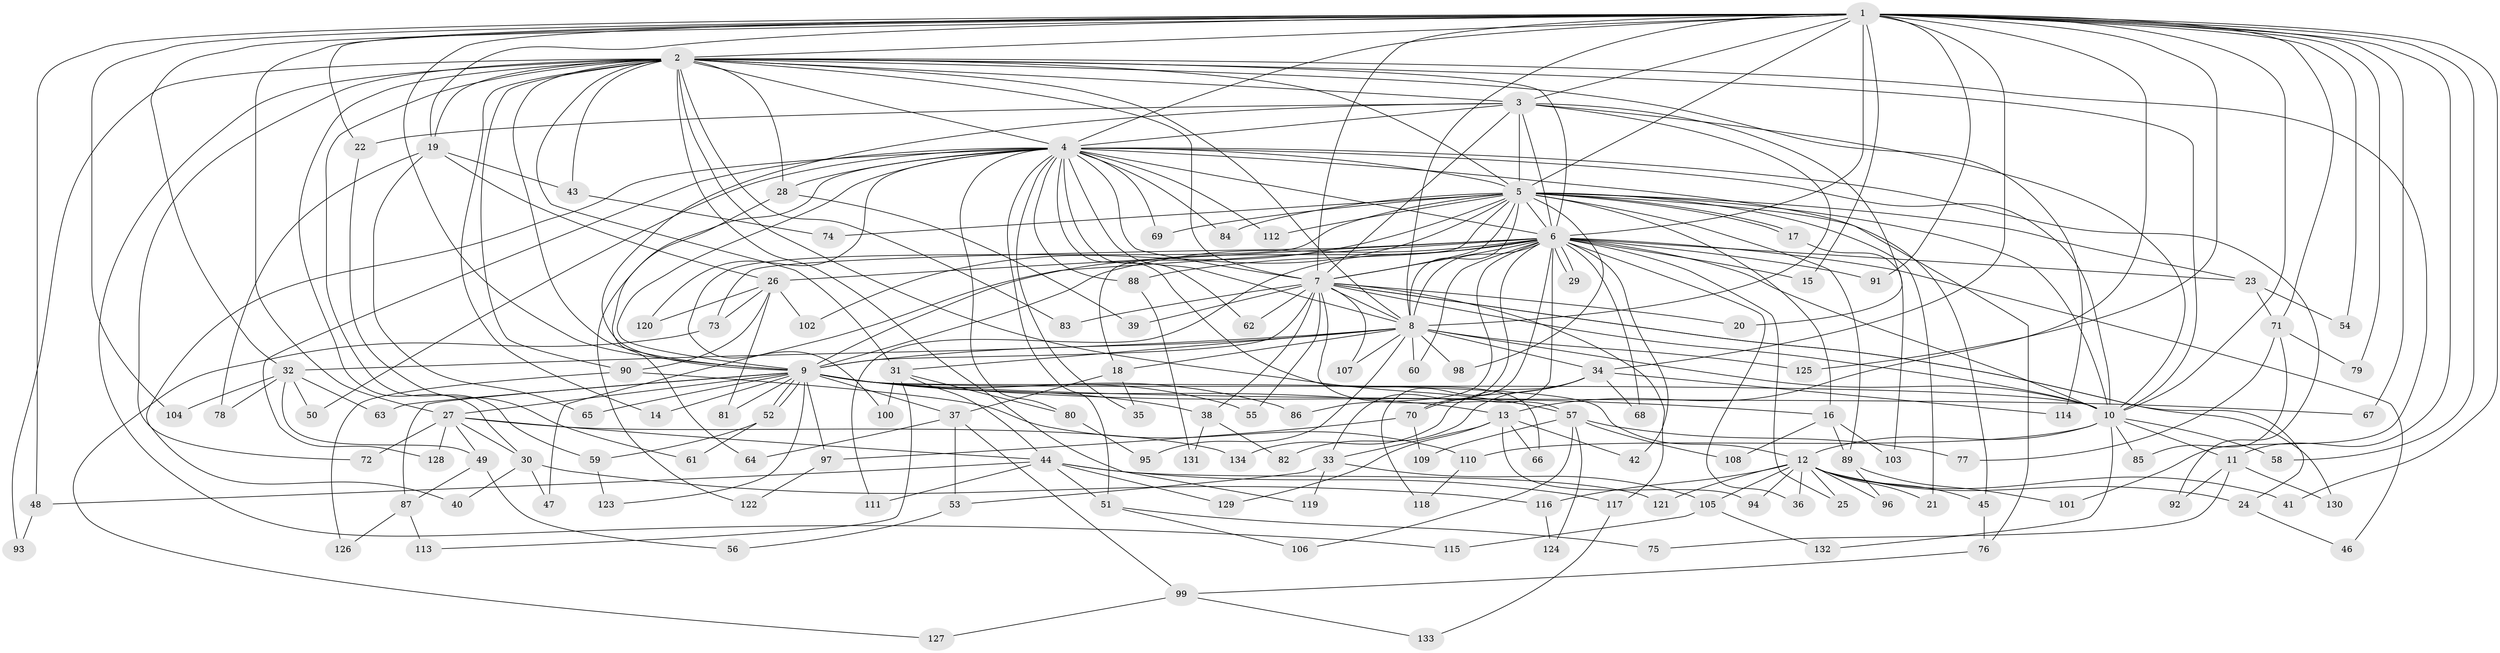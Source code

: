 // Generated by graph-tools (version 1.1) at 2025/49/03/09/25 03:49:42]
// undirected, 134 vertices, 293 edges
graph export_dot {
graph [start="1"]
  node [color=gray90,style=filled];
  1;
  2;
  3;
  4;
  5;
  6;
  7;
  8;
  9;
  10;
  11;
  12;
  13;
  14;
  15;
  16;
  17;
  18;
  19;
  20;
  21;
  22;
  23;
  24;
  25;
  26;
  27;
  28;
  29;
  30;
  31;
  32;
  33;
  34;
  35;
  36;
  37;
  38;
  39;
  40;
  41;
  42;
  43;
  44;
  45;
  46;
  47;
  48;
  49;
  50;
  51;
  52;
  53;
  54;
  55;
  56;
  57;
  58;
  59;
  60;
  61;
  62;
  63;
  64;
  65;
  66;
  67;
  68;
  69;
  70;
  71;
  72;
  73;
  74;
  75;
  76;
  77;
  78;
  79;
  80;
  81;
  82;
  83;
  84;
  85;
  86;
  87;
  88;
  89;
  90;
  91;
  92;
  93;
  94;
  95;
  96;
  97;
  98;
  99;
  100;
  101;
  102;
  103;
  104;
  105;
  106;
  107;
  108;
  109;
  110;
  111;
  112;
  113;
  114;
  115;
  116;
  117;
  118;
  119;
  120;
  121;
  122;
  123;
  124;
  125;
  126;
  127;
  128;
  129;
  130;
  131;
  132;
  133;
  134;
  1 -- 2;
  1 -- 3;
  1 -- 4;
  1 -- 5;
  1 -- 6;
  1 -- 7;
  1 -- 8;
  1 -- 9;
  1 -- 10;
  1 -- 11;
  1 -- 13;
  1 -- 15;
  1 -- 19;
  1 -- 22;
  1 -- 27;
  1 -- 32;
  1 -- 34;
  1 -- 41;
  1 -- 48;
  1 -- 54;
  1 -- 58;
  1 -- 67;
  1 -- 71;
  1 -- 79;
  1 -- 91;
  1 -- 104;
  1 -- 125;
  2 -- 3;
  2 -- 4;
  2 -- 5;
  2 -- 6;
  2 -- 7;
  2 -- 8;
  2 -- 9;
  2 -- 10;
  2 -- 14;
  2 -- 19;
  2 -- 28;
  2 -- 30;
  2 -- 31;
  2 -- 43;
  2 -- 57;
  2 -- 59;
  2 -- 72;
  2 -- 83;
  2 -- 90;
  2 -- 93;
  2 -- 101;
  2 -- 114;
  2 -- 115;
  2 -- 119;
  3 -- 4;
  3 -- 5;
  3 -- 6;
  3 -- 7;
  3 -- 8;
  3 -- 9;
  3 -- 10;
  3 -- 20;
  3 -- 22;
  4 -- 5;
  4 -- 6;
  4 -- 7;
  4 -- 8;
  4 -- 9;
  4 -- 10;
  4 -- 28;
  4 -- 35;
  4 -- 40;
  4 -- 45;
  4 -- 50;
  4 -- 51;
  4 -- 62;
  4 -- 66;
  4 -- 69;
  4 -- 80;
  4 -- 84;
  4 -- 88;
  4 -- 92;
  4 -- 112;
  4 -- 120;
  4 -- 122;
  4 -- 128;
  5 -- 6;
  5 -- 7;
  5 -- 8;
  5 -- 9;
  5 -- 10;
  5 -- 16;
  5 -- 17;
  5 -- 17;
  5 -- 18;
  5 -- 21;
  5 -- 23;
  5 -- 69;
  5 -- 74;
  5 -- 76;
  5 -- 84;
  5 -- 89;
  5 -- 98;
  5 -- 100;
  5 -- 102;
  5 -- 112;
  6 -- 7;
  6 -- 8;
  6 -- 9;
  6 -- 10;
  6 -- 15;
  6 -- 23;
  6 -- 25;
  6 -- 26;
  6 -- 29;
  6 -- 29;
  6 -- 33;
  6 -- 36;
  6 -- 42;
  6 -- 46;
  6 -- 47;
  6 -- 60;
  6 -- 68;
  6 -- 70;
  6 -- 73;
  6 -- 86;
  6 -- 88;
  6 -- 91;
  6 -- 111;
  6 -- 118;
  7 -- 8;
  7 -- 9;
  7 -- 10;
  7 -- 20;
  7 -- 24;
  7 -- 38;
  7 -- 39;
  7 -- 55;
  7 -- 57;
  7 -- 62;
  7 -- 83;
  7 -- 107;
  7 -- 117;
  7 -- 130;
  8 -- 9;
  8 -- 10;
  8 -- 18;
  8 -- 31;
  8 -- 32;
  8 -- 34;
  8 -- 60;
  8 -- 95;
  8 -- 98;
  8 -- 107;
  8 -- 125;
  9 -- 10;
  9 -- 12;
  9 -- 13;
  9 -- 14;
  9 -- 16;
  9 -- 27;
  9 -- 37;
  9 -- 38;
  9 -- 52;
  9 -- 52;
  9 -- 55;
  9 -- 63;
  9 -- 65;
  9 -- 67;
  9 -- 81;
  9 -- 86;
  9 -- 87;
  9 -- 97;
  9 -- 123;
  10 -- 11;
  10 -- 12;
  10 -- 58;
  10 -- 85;
  10 -- 110;
  10 -- 132;
  11 -- 75;
  11 -- 92;
  11 -- 130;
  12 -- 21;
  12 -- 24;
  12 -- 25;
  12 -- 36;
  12 -- 41;
  12 -- 45;
  12 -- 94;
  12 -- 96;
  12 -- 105;
  12 -- 116;
  12 -- 121;
  13 -- 33;
  13 -- 42;
  13 -- 66;
  13 -- 94;
  13 -- 129;
  16 -- 89;
  16 -- 103;
  16 -- 108;
  17 -- 103;
  18 -- 35;
  18 -- 37;
  19 -- 26;
  19 -- 43;
  19 -- 65;
  19 -- 78;
  22 -- 61;
  23 -- 54;
  23 -- 71;
  24 -- 46;
  26 -- 73;
  26 -- 81;
  26 -- 90;
  26 -- 102;
  26 -- 120;
  27 -- 30;
  27 -- 44;
  27 -- 49;
  27 -- 72;
  27 -- 128;
  27 -- 134;
  28 -- 39;
  28 -- 64;
  30 -- 40;
  30 -- 47;
  30 -- 116;
  31 -- 44;
  31 -- 80;
  31 -- 100;
  31 -- 113;
  32 -- 49;
  32 -- 50;
  32 -- 63;
  32 -- 78;
  32 -- 104;
  33 -- 53;
  33 -- 105;
  33 -- 119;
  34 -- 68;
  34 -- 70;
  34 -- 82;
  34 -- 114;
  34 -- 134;
  37 -- 53;
  37 -- 64;
  37 -- 99;
  38 -- 82;
  38 -- 131;
  43 -- 74;
  44 -- 48;
  44 -- 51;
  44 -- 111;
  44 -- 117;
  44 -- 121;
  44 -- 129;
  45 -- 76;
  48 -- 93;
  49 -- 56;
  49 -- 87;
  51 -- 75;
  51 -- 106;
  52 -- 59;
  52 -- 61;
  53 -- 56;
  57 -- 77;
  57 -- 106;
  57 -- 108;
  57 -- 109;
  57 -- 124;
  59 -- 123;
  70 -- 97;
  70 -- 109;
  71 -- 77;
  71 -- 79;
  71 -- 85;
  73 -- 127;
  76 -- 99;
  80 -- 95;
  87 -- 113;
  87 -- 126;
  88 -- 131;
  89 -- 96;
  89 -- 101;
  90 -- 110;
  90 -- 126;
  97 -- 122;
  99 -- 127;
  99 -- 133;
  105 -- 115;
  105 -- 132;
  110 -- 118;
  116 -- 124;
  117 -- 133;
}
